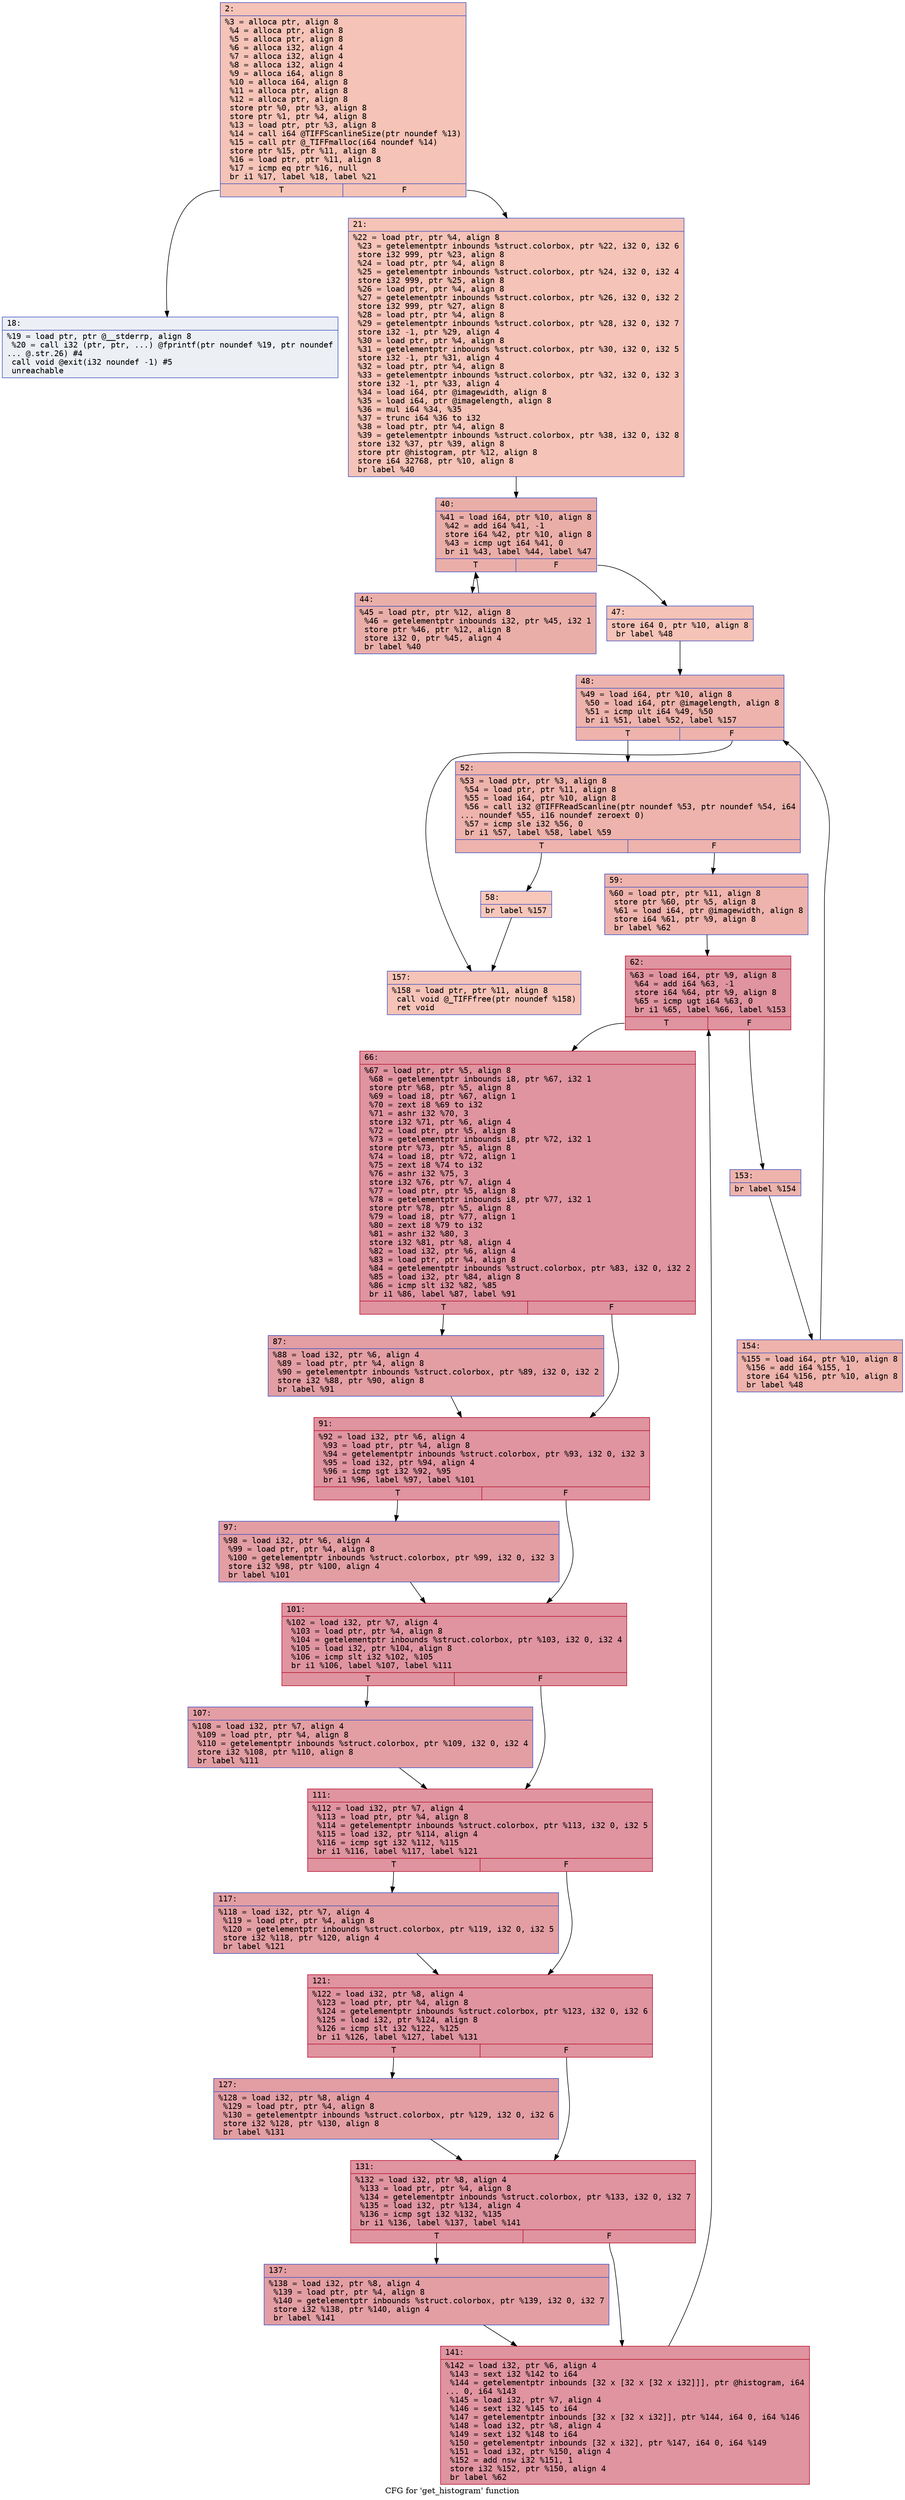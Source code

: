 digraph "CFG for 'get_histogram' function" {
	label="CFG for 'get_histogram' function";

	Node0x600003740690 [shape=record,color="#3d50c3ff", style=filled, fillcolor="#e8765c70" fontname="Courier",label="{2:\l|  %3 = alloca ptr, align 8\l  %4 = alloca ptr, align 8\l  %5 = alloca ptr, align 8\l  %6 = alloca i32, align 4\l  %7 = alloca i32, align 4\l  %8 = alloca i32, align 4\l  %9 = alloca i64, align 8\l  %10 = alloca i64, align 8\l  %11 = alloca ptr, align 8\l  %12 = alloca ptr, align 8\l  store ptr %0, ptr %3, align 8\l  store ptr %1, ptr %4, align 8\l  %13 = load ptr, ptr %3, align 8\l  %14 = call i64 @TIFFScanlineSize(ptr noundef %13)\l  %15 = call ptr @_TIFFmalloc(i64 noundef %14)\l  store ptr %15, ptr %11, align 8\l  %16 = load ptr, ptr %11, align 8\l  %17 = icmp eq ptr %16, null\l  br i1 %17, label %18, label %21\l|{<s0>T|<s1>F}}"];
	Node0x600003740690:s0 -> Node0x6000037406e0[tooltip="2 -> 18\nProbability 0.00%" ];
	Node0x600003740690:s1 -> Node0x600003740730[tooltip="2 -> 21\nProbability 100.00%" ];
	Node0x6000037406e0 [shape=record,color="#3d50c3ff", style=filled, fillcolor="#d4dbe670" fontname="Courier",label="{18:\l|  %19 = load ptr, ptr @__stderrp, align 8\l  %20 = call i32 (ptr, ptr, ...) @fprintf(ptr noundef %19, ptr noundef\l... @.str.26) #4\l  call void @exit(i32 noundef -1) #5\l  unreachable\l}"];
	Node0x600003740730 [shape=record,color="#3d50c3ff", style=filled, fillcolor="#e8765c70" fontname="Courier",label="{21:\l|  %22 = load ptr, ptr %4, align 8\l  %23 = getelementptr inbounds %struct.colorbox, ptr %22, i32 0, i32 6\l  store i32 999, ptr %23, align 8\l  %24 = load ptr, ptr %4, align 8\l  %25 = getelementptr inbounds %struct.colorbox, ptr %24, i32 0, i32 4\l  store i32 999, ptr %25, align 8\l  %26 = load ptr, ptr %4, align 8\l  %27 = getelementptr inbounds %struct.colorbox, ptr %26, i32 0, i32 2\l  store i32 999, ptr %27, align 8\l  %28 = load ptr, ptr %4, align 8\l  %29 = getelementptr inbounds %struct.colorbox, ptr %28, i32 0, i32 7\l  store i32 -1, ptr %29, align 4\l  %30 = load ptr, ptr %4, align 8\l  %31 = getelementptr inbounds %struct.colorbox, ptr %30, i32 0, i32 5\l  store i32 -1, ptr %31, align 4\l  %32 = load ptr, ptr %4, align 8\l  %33 = getelementptr inbounds %struct.colorbox, ptr %32, i32 0, i32 3\l  store i32 -1, ptr %33, align 4\l  %34 = load i64, ptr @imagewidth, align 8\l  %35 = load i64, ptr @imagelength, align 8\l  %36 = mul i64 %34, %35\l  %37 = trunc i64 %36 to i32\l  %38 = load ptr, ptr %4, align 8\l  %39 = getelementptr inbounds %struct.colorbox, ptr %38, i32 0, i32 8\l  store i32 %37, ptr %39, align 8\l  store ptr @histogram, ptr %12, align 8\l  store i64 32768, ptr %10, align 8\l  br label %40\l}"];
	Node0x600003740730 -> Node0x600003740780[tooltip="21 -> 40\nProbability 100.00%" ];
	Node0x600003740780 [shape=record,color="#3d50c3ff", style=filled, fillcolor="#d0473d70" fontname="Courier",label="{40:\l|  %41 = load i64, ptr %10, align 8\l  %42 = add i64 %41, -1\l  store i64 %42, ptr %10, align 8\l  %43 = icmp ugt i64 %41, 0\l  br i1 %43, label %44, label %47\l|{<s0>T|<s1>F}}"];
	Node0x600003740780:s0 -> Node0x6000037407d0[tooltip="40 -> 44\nProbability 96.88%" ];
	Node0x600003740780:s1 -> Node0x600003740820[tooltip="40 -> 47\nProbability 3.12%" ];
	Node0x6000037407d0 [shape=record,color="#3d50c3ff", style=filled, fillcolor="#d0473d70" fontname="Courier",label="{44:\l|  %45 = load ptr, ptr %12, align 8\l  %46 = getelementptr inbounds i32, ptr %45, i32 1\l  store ptr %46, ptr %12, align 8\l  store i32 0, ptr %45, align 4\l  br label %40\l}"];
	Node0x6000037407d0 -> Node0x600003740780[tooltip="44 -> 40\nProbability 100.00%" ];
	Node0x600003740820 [shape=record,color="#3d50c3ff", style=filled, fillcolor="#e8765c70" fontname="Courier",label="{47:\l|  store i64 0, ptr %10, align 8\l  br label %48\l}"];
	Node0x600003740820 -> Node0x600003740870[tooltip="47 -> 48\nProbability 100.00%" ];
	Node0x600003740870 [shape=record,color="#3d50c3ff", style=filled, fillcolor="#d6524470" fontname="Courier",label="{48:\l|  %49 = load i64, ptr %10, align 8\l  %50 = load i64, ptr @imagelength, align 8\l  %51 = icmp ult i64 %49, %50\l  br i1 %51, label %52, label %157\l|{<s0>T|<s1>F}}"];
	Node0x600003740870:s0 -> Node0x6000037408c0[tooltip="48 -> 52\nProbability 96.88%" ];
	Node0x600003740870:s1 -> Node0x600003740eb0[tooltip="48 -> 157\nProbability 3.12%" ];
	Node0x6000037408c0 [shape=record,color="#3d50c3ff", style=filled, fillcolor="#d6524470" fontname="Courier",label="{52:\l|  %53 = load ptr, ptr %3, align 8\l  %54 = load ptr, ptr %11, align 8\l  %55 = load i64, ptr %10, align 8\l  %56 = call i32 @TIFFReadScanline(ptr noundef %53, ptr noundef %54, i64\l... noundef %55, i16 noundef zeroext 0)\l  %57 = icmp sle i32 %56, 0\l  br i1 %57, label %58, label %59\l|{<s0>T|<s1>F}}"];
	Node0x6000037408c0:s0 -> Node0x600003740910[tooltip="52 -> 58\nProbability 3.12%" ];
	Node0x6000037408c0:s1 -> Node0x600003740960[tooltip="52 -> 59\nProbability 96.88%" ];
	Node0x600003740910 [shape=record,color="#3d50c3ff", style=filled, fillcolor="#ec7f6370" fontname="Courier",label="{58:\l|  br label %157\l}"];
	Node0x600003740910 -> Node0x600003740eb0[tooltip="58 -> 157\nProbability 100.00%" ];
	Node0x600003740960 [shape=record,color="#3d50c3ff", style=filled, fillcolor="#d6524470" fontname="Courier",label="{59:\l|  %60 = load ptr, ptr %11, align 8\l  store ptr %60, ptr %5, align 8\l  %61 = load i64, ptr @imagewidth, align 8\l  store i64 %61, ptr %9, align 8\l  br label %62\l}"];
	Node0x600003740960 -> Node0x6000037409b0[tooltip="59 -> 62\nProbability 100.00%" ];
	Node0x6000037409b0 [shape=record,color="#b70d28ff", style=filled, fillcolor="#b70d2870" fontname="Courier",label="{62:\l|  %63 = load i64, ptr %9, align 8\l  %64 = add i64 %63, -1\l  store i64 %64, ptr %9, align 8\l  %65 = icmp ugt i64 %63, 0\l  br i1 %65, label %66, label %153\l|{<s0>T|<s1>F}}"];
	Node0x6000037409b0:s0 -> Node0x600003740a00[tooltip="62 -> 66\nProbability 96.88%" ];
	Node0x6000037409b0:s1 -> Node0x600003740e10[tooltip="62 -> 153\nProbability 3.12%" ];
	Node0x600003740a00 [shape=record,color="#b70d28ff", style=filled, fillcolor="#b70d2870" fontname="Courier",label="{66:\l|  %67 = load ptr, ptr %5, align 8\l  %68 = getelementptr inbounds i8, ptr %67, i32 1\l  store ptr %68, ptr %5, align 8\l  %69 = load i8, ptr %67, align 1\l  %70 = zext i8 %69 to i32\l  %71 = ashr i32 %70, 3\l  store i32 %71, ptr %6, align 4\l  %72 = load ptr, ptr %5, align 8\l  %73 = getelementptr inbounds i8, ptr %72, i32 1\l  store ptr %73, ptr %5, align 8\l  %74 = load i8, ptr %72, align 1\l  %75 = zext i8 %74 to i32\l  %76 = ashr i32 %75, 3\l  store i32 %76, ptr %7, align 4\l  %77 = load ptr, ptr %5, align 8\l  %78 = getelementptr inbounds i8, ptr %77, i32 1\l  store ptr %78, ptr %5, align 8\l  %79 = load i8, ptr %77, align 1\l  %80 = zext i8 %79 to i32\l  %81 = ashr i32 %80, 3\l  store i32 %81, ptr %8, align 4\l  %82 = load i32, ptr %6, align 4\l  %83 = load ptr, ptr %4, align 8\l  %84 = getelementptr inbounds %struct.colorbox, ptr %83, i32 0, i32 2\l  %85 = load i32, ptr %84, align 8\l  %86 = icmp slt i32 %82, %85\l  br i1 %86, label %87, label %91\l|{<s0>T|<s1>F}}"];
	Node0x600003740a00:s0 -> Node0x600003740a50[tooltip="66 -> 87\nProbability 50.00%" ];
	Node0x600003740a00:s1 -> Node0x600003740aa0[tooltip="66 -> 91\nProbability 50.00%" ];
	Node0x600003740a50 [shape=record,color="#3d50c3ff", style=filled, fillcolor="#be242e70" fontname="Courier",label="{87:\l|  %88 = load i32, ptr %6, align 4\l  %89 = load ptr, ptr %4, align 8\l  %90 = getelementptr inbounds %struct.colorbox, ptr %89, i32 0, i32 2\l  store i32 %88, ptr %90, align 8\l  br label %91\l}"];
	Node0x600003740a50 -> Node0x600003740aa0[tooltip="87 -> 91\nProbability 100.00%" ];
	Node0x600003740aa0 [shape=record,color="#b70d28ff", style=filled, fillcolor="#b70d2870" fontname="Courier",label="{91:\l|  %92 = load i32, ptr %6, align 4\l  %93 = load ptr, ptr %4, align 8\l  %94 = getelementptr inbounds %struct.colorbox, ptr %93, i32 0, i32 3\l  %95 = load i32, ptr %94, align 4\l  %96 = icmp sgt i32 %92, %95\l  br i1 %96, label %97, label %101\l|{<s0>T|<s1>F}}"];
	Node0x600003740aa0:s0 -> Node0x600003740af0[tooltip="91 -> 97\nProbability 50.00%" ];
	Node0x600003740aa0:s1 -> Node0x600003740b40[tooltip="91 -> 101\nProbability 50.00%" ];
	Node0x600003740af0 [shape=record,color="#3d50c3ff", style=filled, fillcolor="#be242e70" fontname="Courier",label="{97:\l|  %98 = load i32, ptr %6, align 4\l  %99 = load ptr, ptr %4, align 8\l  %100 = getelementptr inbounds %struct.colorbox, ptr %99, i32 0, i32 3\l  store i32 %98, ptr %100, align 4\l  br label %101\l}"];
	Node0x600003740af0 -> Node0x600003740b40[tooltip="97 -> 101\nProbability 100.00%" ];
	Node0x600003740b40 [shape=record,color="#b70d28ff", style=filled, fillcolor="#b70d2870" fontname="Courier",label="{101:\l|  %102 = load i32, ptr %7, align 4\l  %103 = load ptr, ptr %4, align 8\l  %104 = getelementptr inbounds %struct.colorbox, ptr %103, i32 0, i32 4\l  %105 = load i32, ptr %104, align 8\l  %106 = icmp slt i32 %102, %105\l  br i1 %106, label %107, label %111\l|{<s0>T|<s1>F}}"];
	Node0x600003740b40:s0 -> Node0x600003740b90[tooltip="101 -> 107\nProbability 50.00%" ];
	Node0x600003740b40:s1 -> Node0x600003740be0[tooltip="101 -> 111\nProbability 50.00%" ];
	Node0x600003740b90 [shape=record,color="#3d50c3ff", style=filled, fillcolor="#be242e70" fontname="Courier",label="{107:\l|  %108 = load i32, ptr %7, align 4\l  %109 = load ptr, ptr %4, align 8\l  %110 = getelementptr inbounds %struct.colorbox, ptr %109, i32 0, i32 4\l  store i32 %108, ptr %110, align 8\l  br label %111\l}"];
	Node0x600003740b90 -> Node0x600003740be0[tooltip="107 -> 111\nProbability 100.00%" ];
	Node0x600003740be0 [shape=record,color="#b70d28ff", style=filled, fillcolor="#b70d2870" fontname="Courier",label="{111:\l|  %112 = load i32, ptr %7, align 4\l  %113 = load ptr, ptr %4, align 8\l  %114 = getelementptr inbounds %struct.colorbox, ptr %113, i32 0, i32 5\l  %115 = load i32, ptr %114, align 4\l  %116 = icmp sgt i32 %112, %115\l  br i1 %116, label %117, label %121\l|{<s0>T|<s1>F}}"];
	Node0x600003740be0:s0 -> Node0x600003740c30[tooltip="111 -> 117\nProbability 50.00%" ];
	Node0x600003740be0:s1 -> Node0x600003740c80[tooltip="111 -> 121\nProbability 50.00%" ];
	Node0x600003740c30 [shape=record,color="#3d50c3ff", style=filled, fillcolor="#be242e70" fontname="Courier",label="{117:\l|  %118 = load i32, ptr %7, align 4\l  %119 = load ptr, ptr %4, align 8\l  %120 = getelementptr inbounds %struct.colorbox, ptr %119, i32 0, i32 5\l  store i32 %118, ptr %120, align 4\l  br label %121\l}"];
	Node0x600003740c30 -> Node0x600003740c80[tooltip="117 -> 121\nProbability 100.00%" ];
	Node0x600003740c80 [shape=record,color="#b70d28ff", style=filled, fillcolor="#b70d2870" fontname="Courier",label="{121:\l|  %122 = load i32, ptr %8, align 4\l  %123 = load ptr, ptr %4, align 8\l  %124 = getelementptr inbounds %struct.colorbox, ptr %123, i32 0, i32 6\l  %125 = load i32, ptr %124, align 8\l  %126 = icmp slt i32 %122, %125\l  br i1 %126, label %127, label %131\l|{<s0>T|<s1>F}}"];
	Node0x600003740c80:s0 -> Node0x600003740cd0[tooltip="121 -> 127\nProbability 50.00%" ];
	Node0x600003740c80:s1 -> Node0x600003740d20[tooltip="121 -> 131\nProbability 50.00%" ];
	Node0x600003740cd0 [shape=record,color="#3d50c3ff", style=filled, fillcolor="#be242e70" fontname="Courier",label="{127:\l|  %128 = load i32, ptr %8, align 4\l  %129 = load ptr, ptr %4, align 8\l  %130 = getelementptr inbounds %struct.colorbox, ptr %129, i32 0, i32 6\l  store i32 %128, ptr %130, align 8\l  br label %131\l}"];
	Node0x600003740cd0 -> Node0x600003740d20[tooltip="127 -> 131\nProbability 100.00%" ];
	Node0x600003740d20 [shape=record,color="#b70d28ff", style=filled, fillcolor="#b70d2870" fontname="Courier",label="{131:\l|  %132 = load i32, ptr %8, align 4\l  %133 = load ptr, ptr %4, align 8\l  %134 = getelementptr inbounds %struct.colorbox, ptr %133, i32 0, i32 7\l  %135 = load i32, ptr %134, align 4\l  %136 = icmp sgt i32 %132, %135\l  br i1 %136, label %137, label %141\l|{<s0>T|<s1>F}}"];
	Node0x600003740d20:s0 -> Node0x600003740d70[tooltip="131 -> 137\nProbability 50.00%" ];
	Node0x600003740d20:s1 -> Node0x600003740dc0[tooltip="131 -> 141\nProbability 50.00%" ];
	Node0x600003740d70 [shape=record,color="#3d50c3ff", style=filled, fillcolor="#be242e70" fontname="Courier",label="{137:\l|  %138 = load i32, ptr %8, align 4\l  %139 = load ptr, ptr %4, align 8\l  %140 = getelementptr inbounds %struct.colorbox, ptr %139, i32 0, i32 7\l  store i32 %138, ptr %140, align 4\l  br label %141\l}"];
	Node0x600003740d70 -> Node0x600003740dc0[tooltip="137 -> 141\nProbability 100.00%" ];
	Node0x600003740dc0 [shape=record,color="#b70d28ff", style=filled, fillcolor="#b70d2870" fontname="Courier",label="{141:\l|  %142 = load i32, ptr %6, align 4\l  %143 = sext i32 %142 to i64\l  %144 = getelementptr inbounds [32 x [32 x [32 x i32]]], ptr @histogram, i64\l... 0, i64 %143\l  %145 = load i32, ptr %7, align 4\l  %146 = sext i32 %145 to i64\l  %147 = getelementptr inbounds [32 x [32 x i32]], ptr %144, i64 0, i64 %146\l  %148 = load i32, ptr %8, align 4\l  %149 = sext i32 %148 to i64\l  %150 = getelementptr inbounds [32 x i32], ptr %147, i64 0, i64 %149\l  %151 = load i32, ptr %150, align 4\l  %152 = add nsw i32 %151, 1\l  store i32 %152, ptr %150, align 4\l  br label %62\l}"];
	Node0x600003740dc0 -> Node0x6000037409b0[tooltip="141 -> 62\nProbability 100.00%" ];
	Node0x600003740e10 [shape=record,color="#3d50c3ff", style=filled, fillcolor="#d6524470" fontname="Courier",label="{153:\l|  br label %154\l}"];
	Node0x600003740e10 -> Node0x600003740e60[tooltip="153 -> 154\nProbability 100.00%" ];
	Node0x600003740e60 [shape=record,color="#3d50c3ff", style=filled, fillcolor="#d6524470" fontname="Courier",label="{154:\l|  %155 = load i64, ptr %10, align 8\l  %156 = add i64 %155, 1\l  store i64 %156, ptr %10, align 8\l  br label %48\l}"];
	Node0x600003740e60 -> Node0x600003740870[tooltip="154 -> 48\nProbability 100.00%" ];
	Node0x600003740eb0 [shape=record,color="#3d50c3ff", style=filled, fillcolor="#e8765c70" fontname="Courier",label="{157:\l|  %158 = load ptr, ptr %11, align 8\l  call void @_TIFFfree(ptr noundef %158)\l  ret void\l}"];
}

